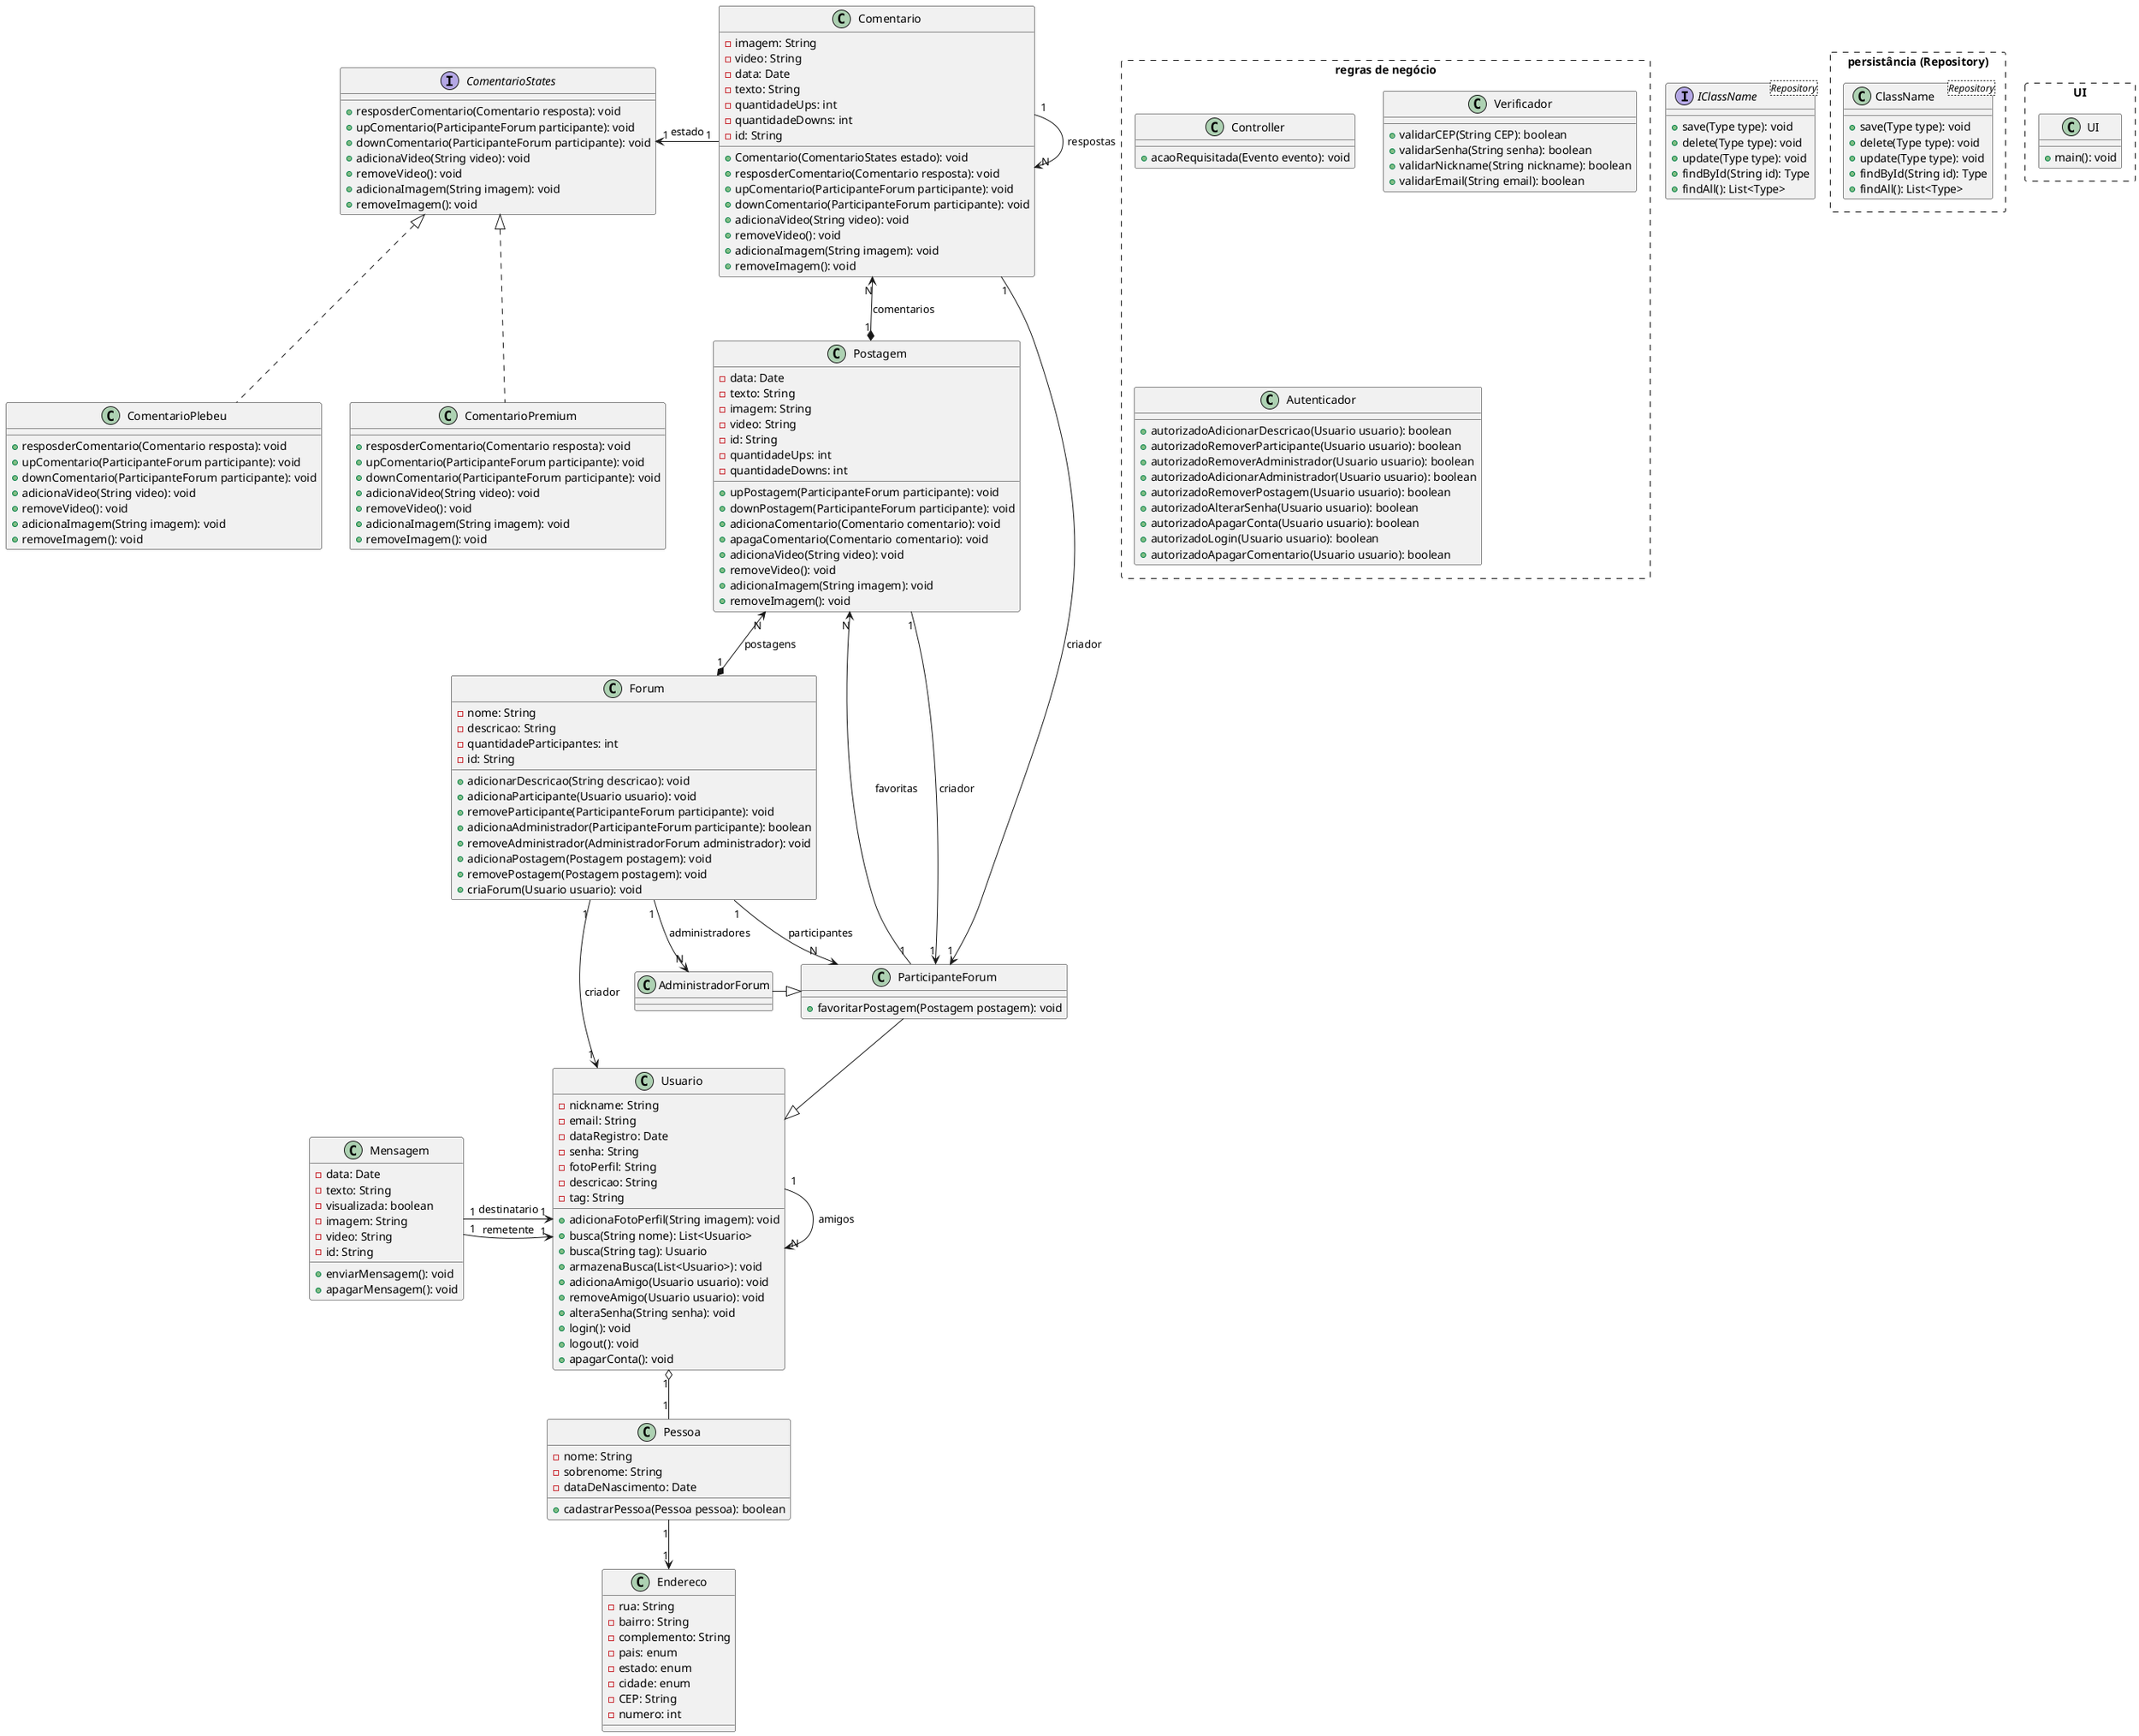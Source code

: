 @startuml diagrama

rectangle "persistância (Repository)" #line.dashed {
    class ClassName<Repository> {
+save(Type type): void
+delete(Type type): void
+update(Type type): void
+findById(String id): Type
+findAll(): List<Type>
    }
}

interface IClassName<Repository> {
+save(Type type): void
+delete(Type type): void
+update(Type type): void
+findById(String id): Type
+findAll(): List<Type>
}

rectangle "UI" #line.dashed {
class "UI" {
+main(): void
}
}


class Endereco {
-rua: String
-bairro: String
-complemento: String
-pais: enum
-estado: enum
-cidade: enum
-CEP: String
-numero: int
}

class Pessoa {
-nome: String
-sobrenome: String
-dataDeNascimento: Date
+cadastrarPessoa(Pessoa pessoa): boolean
}

class Usuario {
-nickname: String
-email: String
-dataRegistro: Date
-senha: String
-fotoPerfil: String
-descricao: String
-tag: String
+adicionaFotoPerfil(String imagem): void
+busca(String nome): List<Usuario>
+busca(String tag): Usuario
+armazenaBusca(List<Usuario>): void
+adicionaAmigo(Usuario usuario): void
+removeAmigo(Usuario usuario): void
+alteraSenha(String senha): void
+login(): void
+logout(): void
+apagarConta(): void
}

class Mensagem {
-data: Date
-texto: String
-visualizada: boolean
-imagem: String
-video: String
-id: String
+enviarMensagem(): void
+apagarMensagem(): void
}

class Forum {
-nome: String
-descricao: String
-quantidadeParticipantes: int
-id: String
+adicionarDescricao(String descricao): void
+adicionaParticipante(Usuario usuario): void
+removeParticipante(ParticipanteForum participante): void
+adicionaAdministrador(ParticipanteForum participante): boolean
+removeAdministrador(AdministradorForum administrador): void
+adicionaPostagem(Postagem postagem): void
+removePostagem(Postagem postagem): void
+criaForum(Usuario usuario): void
}

rectangle "regras de negócio" #line.dashed {

class Controller {
    +acaoRequisitada(Evento evento): void
    }

    class Verificador {
+validarCEP(String CEP): boolean
+validarSenha(String senha): boolean
+validarNickname(String nickname): boolean
+validarEmail(String email): boolean
}

class Autenticador {
+autorizadoAdicionarDescricao(Usuario usuario): boolean
+autorizadoRemoverParticipante(Usuario usuario): boolean
+autorizadoRemoverAdministrador(Usuario usuario): boolean
+autorizadoAdicionarAdministrador(Usuario usuario): boolean
+autorizadoRemoverPostagem(Usuario usuario): boolean
+autorizadoAlterarSenha(Usuario usuario): boolean
+autorizadoApagarConta(Usuario usuario): boolean
+autorizadoLogin(Usuario usuario): boolean
+autorizadoApagarComentario(Usuario usuario): boolean
}
}

class AdministradorForum {
}

class ParticipanteForum {
+favoritarPostagem(Postagem postagem): void
}

class Comentario{
-imagem: String
-video: String
-data: Date
-texto: String
-quantidadeUps: int
-quantidadeDowns: int
-id: String
+Comentario(ComentarioStates estado): void
+resposderComentario(Comentario resposta): void
+upComentario(ParticipanteForum participante): void
+downComentario(ParticipanteForum participante): void
+adicionaVideo(String video): void
+removeVideo(): void
+adicionaImagem(String imagem): void
+removeImagem(): void
}

class ComentarioPlebeu implements ComentarioStates {
+resposderComentario(Comentario resposta): void
+upComentario(ParticipanteForum participante): void
+downComentario(ParticipanteForum participante): void
+adicionaVideo(String video): void
+removeVideo(): void
+adicionaImagem(String imagem): void
+removeImagem(): void
}

interface ComentarioStates {
+resposderComentario(Comentario resposta): void
+upComentario(ParticipanteForum participante): void
+downComentario(ParticipanteForum participante): void
+adicionaVideo(String video): void
+removeVideo(): void
+adicionaImagem(String imagem): void
+removeImagem(): void
}

class ComentarioPremium implements ComentarioStates {
+resposderComentario(Comentario resposta): void
+upComentario(ParticipanteForum participante): void
+downComentario(ParticipanteForum participante): void
+adicionaVideo(String video): void
+removeVideo(): void
+adicionaImagem(String imagem): void
+removeImagem(): void
}

class Postagem {
-data: Date
-texto: String
-imagem: String
-video: String
-id: String
-quantidadeUps: int
-quantidadeDowns: int
+upPostagem(ParticipanteForum participante): void
+downPostagem(ParticipanteForum participante): void
+adicionaComentario(Comentario comentario): void
+apagaComentario(Comentario comentario): void
+adicionaVideo(String video): void
+removeVideo(): void
+adicionaImagem(String imagem): void
+removeImagem(): void
}  


Comentario "1" -left-> "1" ComentarioStates : estado
Forum "1" -left-> "1" Usuario : criador
Comentario "1" --> "1" ParticipanteForum : criador
Postagem "1" --> "1" ParticipanteForum : criador
ParticipanteForum "1" --> "N" Postagem : favoritas
Postagem "1" *-up-> "N" Comentario : comentarios
Comentario "1" -right-> "N" Comentario : respostas
Forum "1" -down-> "N" ParticipanteForum : participantes
Forum "1" -down-> "N" AdministradorForum : administradores
Forum "1" *-up-> "N" Postagem : postagens
ParticipanteForum --|> Usuario
AdministradorForum -right-|> ParticipanteForum
Usuario "1" --> "N" Usuario : amigos
Usuario "1" o-down- "1" Pessoa
Pessoa "1" -down-> "1" Endereco
Mensagem "1" -right-> "1" Usuario : remetente
Mensagem "1" -right-> "1" Usuario : destinatario
@enduml
